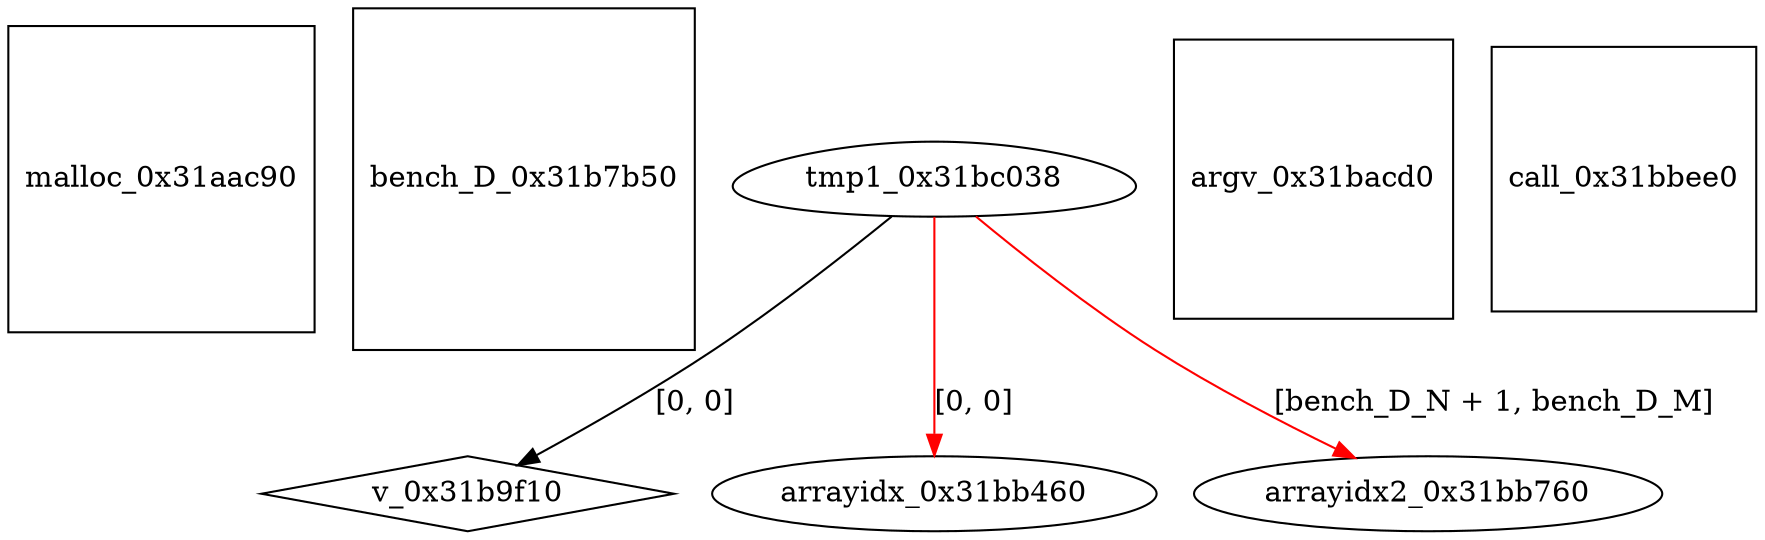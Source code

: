 digraph grafico {
"malloc_0x31aac90" [shape=square];
"bench_D_0x31b7b50" [shape=square];
"v_0x31b9f10" [shape=diamond];
"tmp1_0x31bc038" -> "v_0x31b9f10" [label="[0, 0]"];
"argv_0x31bacd0" [shape=square];
"arrayidx_0x31bb460" [shape=ellipse];
"tmp1_0x31bc038" -> "arrayidx_0x31bb460" [label="[0, 0]",color=red];
"arrayidx2_0x31bb760" [shape=ellipse];
"tmp1_0x31bc038" -> "arrayidx2_0x31bb760" [label="[bench_D_N + 1, bench_D_M]",color=red];
"call_0x31bbee0" [shape=square];
"tmp1_0x31bc038" [shape=egg];
}